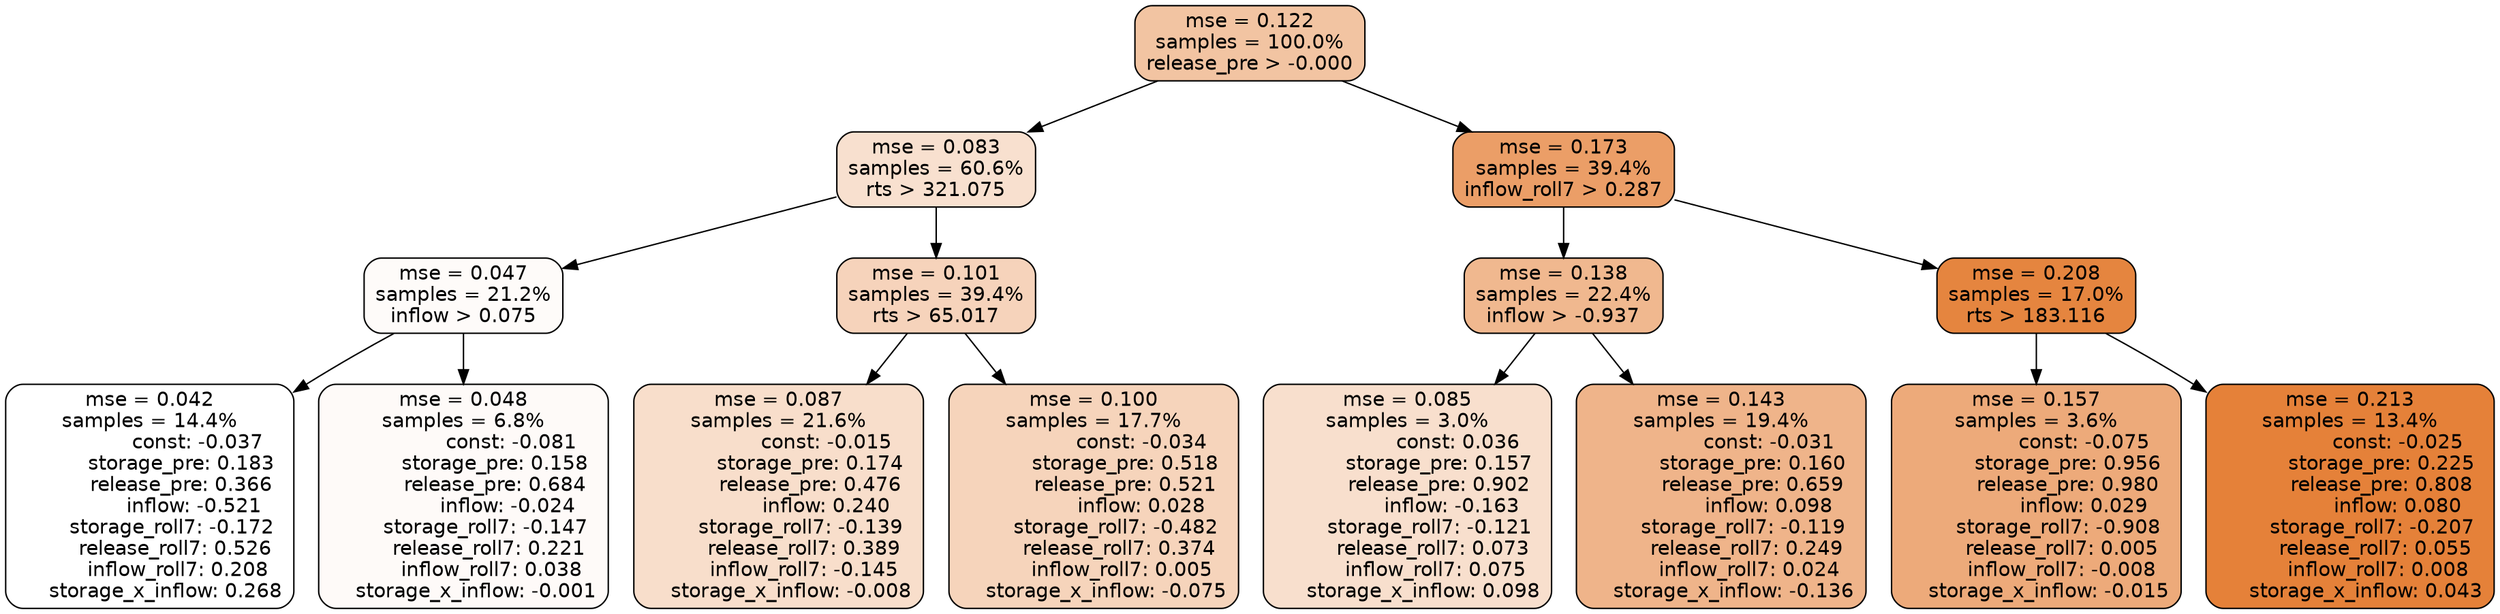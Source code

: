 digraph tree {
node [shape=rectangle, style="filled, rounded", color="black", fontname=helvetica] ;
edge [fontname=helvetica] ;
	"0" [label="mse = 0.122
samples = 100.0%
release_pre > -0.000", fillcolor="#f2c4a2"]
	"1" [label="mse = 0.083
samples = 60.6%
rts > 321.075", fillcolor="#f8e0cf"]
	"8" [label="mse = 0.173
samples = 39.4%
inflow_roll7 > 0.287", fillcolor="#eb9e67"]
	"5" [label="mse = 0.047
samples = 21.2%
inflow > 0.075", fillcolor="#fefbf9"]
	"2" [label="mse = 0.101
samples = 39.4%
rts > 65.017", fillcolor="#f6d3bb"]
	"9" [label="mse = 0.138
samples = 22.4%
inflow > -0.937", fillcolor="#f0b88f"]
	"12" [label="mse = 0.208
samples = 17.0%
rts > 183.116", fillcolor="#e5853f"]
	"6" [label="mse = 0.042
samples = 14.4%
               const: -0.037
          storage_pre: 0.183
          release_pre: 0.366
              inflow: -0.521
       storage_roll7: -0.172
        release_roll7: 0.526
         inflow_roll7: 0.208
     storage_x_inflow: 0.268", fillcolor="#ffffff"]
	"7" [label="mse = 0.048
samples = 6.8%
               const: -0.081
          storage_pre: 0.158
          release_pre: 0.684
              inflow: -0.024
       storage_roll7: -0.147
        release_roll7: 0.221
         inflow_roll7: 0.038
    storage_x_inflow: -0.001", fillcolor="#fefaf8"]
	"3" [label="mse = 0.087
samples = 21.6%
               const: -0.015
          storage_pre: 0.174
          release_pre: 0.476
               inflow: 0.240
       storage_roll7: -0.139
        release_roll7: 0.389
        inflow_roll7: -0.145
    storage_x_inflow: -0.008", fillcolor="#f8decb"]
	"4" [label="mse = 0.100
samples = 17.7%
               const: -0.034
          storage_pre: 0.518
          release_pre: 0.521
               inflow: 0.028
       storage_roll7: -0.482
        release_roll7: 0.374
         inflow_roll7: 0.005
    storage_x_inflow: -0.075", fillcolor="#f6d4bb"]
	"10" [label="mse = 0.085
samples = 3.0%
                const: 0.036
          storage_pre: 0.157
          release_pre: 0.902
              inflow: -0.163
       storage_roll7: -0.121
        release_roll7: 0.073
         inflow_roll7: 0.075
     storage_x_inflow: 0.098", fillcolor="#f8dfcd"]
	"11" [label="mse = 0.143
samples = 19.4%
               const: -0.031
          storage_pre: 0.160
          release_pre: 0.659
               inflow: 0.098
       storage_roll7: -0.119
        release_roll7: 0.249
         inflow_roll7: 0.024
    storage_x_inflow: -0.136", fillcolor="#efb48a"]
	"14" [label="mse = 0.157
samples = 3.6%
               const: -0.075
          storage_pre: 0.956
          release_pre: 0.980
               inflow: 0.029
       storage_roll7: -0.908
        release_roll7: 0.005
        inflow_roll7: -0.008
    storage_x_inflow: -0.015", fillcolor="#edaa7a"]
	"13" [label="mse = 0.213
samples = 13.4%
               const: -0.025
          storage_pre: 0.225
          release_pre: 0.808
               inflow: 0.080
       storage_roll7: -0.207
        release_roll7: 0.055
         inflow_roll7: 0.008
     storage_x_inflow: 0.043", fillcolor="#e58139"]

	"0" -> "1"
	"0" -> "8"
	"1" -> "2"
	"1" -> "5"
	"8" -> "9"
	"8" -> "12"
	"5" -> "6"
	"5" -> "7"
	"2" -> "3"
	"2" -> "4"
	"9" -> "10"
	"9" -> "11"
	"12" -> "13"
	"12" -> "14"
}